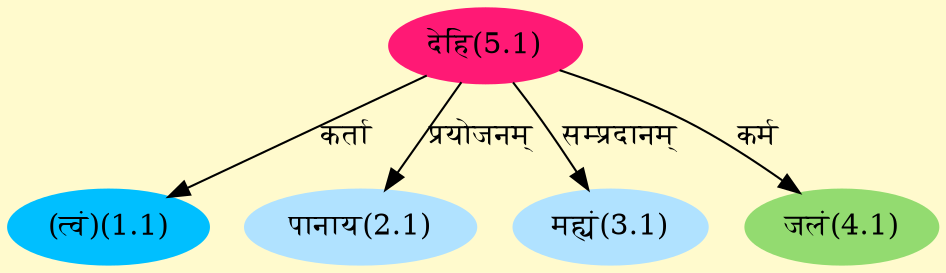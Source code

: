 digraph G{
rankdir=BT;
 compound=true;
 bgcolor="lemonchiffon1";
Node1_1 [style=filled, color="#00BFFF" label = "(त्वं)(1.1)"]
Node5_1 [style=filled, color="#FF1975" label = "देहि(5.1)"]
Node2_1 [style=filled, color="#B0E2FF" label = "पानाय(2.1)"]
Node3_1 [style=filled, color="#B0E2FF" label = "मह्यं(3.1)"]
Node4_1 [style=filled, color="#93DB70" label = "जलं(4.1)"]
/* Start of Relations section */

Node1_1 -> Node5_1 [  label="कर्ता"  dir="back" ]
Node2_1 -> Node5_1 [  label="प्रयोजनम्"  dir="back" ]
Node3_1 -> Node5_1 [  label="सम्प्रदानम्"  dir="back" ]
Node4_1 -> Node5_1 [  label="कर्म"  dir="back" ]
}
